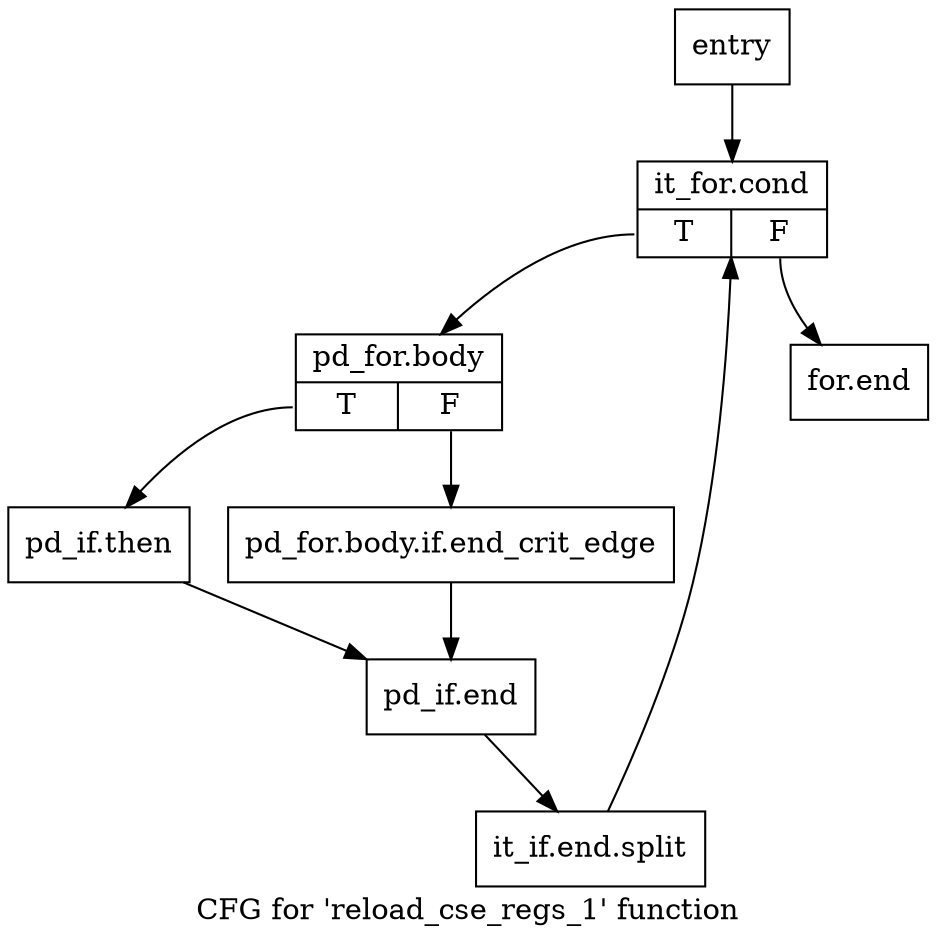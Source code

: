 digraph "CFG for 'reload_cse_regs_1' function" {
	label="CFG for 'reload_cse_regs_1' function";

	Node0x8b964a0 [shape=record,label="{entry}"];
	Node0x8b964a0 -> Node0x8b964f0;
	Node0x8b964f0 [shape=record,label="{it_for.cond|{<s0>T|<s1>F}}"];
	Node0x8b964f0:s0 -> Node0x8b9baf0;
	Node0x8b964f0:s1 -> Node0x8b9bc30;
	Node0x8b9baf0 [shape=record,label="{pd_for.body|{<s0>T|<s1>F}}"];
	Node0x8b9baf0:s0 -> Node0x8b9bb90;
	Node0x8b9baf0:s1 -> Node0x8b9bb40;
	Node0x8b9bb40 [shape=record,label="{pd_for.body.if.end_crit_edge}"];
	Node0x8b9bb40 -> Node0x8b9bbe0;
	Node0x8b9bb90 [shape=record,label="{pd_if.then}"];
	Node0x8b9bb90 -> Node0x8b9bbe0;
	Node0x8b9bbe0 [shape=record,label="{pd_if.end}"];
	Node0x8b9bbe0 -> Node0xea8af20;
	Node0xea8af20 [shape=record,label="{it_if.end.split}"];
	Node0xea8af20 -> Node0x8b964f0;
	Node0x8b9bc30 [shape=record,label="{for.end}"];
}
